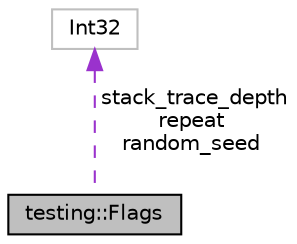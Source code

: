 digraph "testing::Flags"
{
  edge [fontname="Helvetica",fontsize="10",labelfontname="Helvetica",labelfontsize="10"];
  node [fontname="Helvetica",fontsize="10",shape=record];
  Node1 [label="testing::Flags",height=0.2,width=0.4,color="black", fillcolor="grey75", style="filled", fontcolor="black"];
  Node2 -> Node1 [dir="back",color="darkorchid3",fontsize="10",style="dashed",label=" stack_trace_depth\nrepeat\nrandom_seed" ];
  Node2 [label="Int32",height=0.2,width=0.4,color="grey75", fillcolor="white", style="filled"];
}
